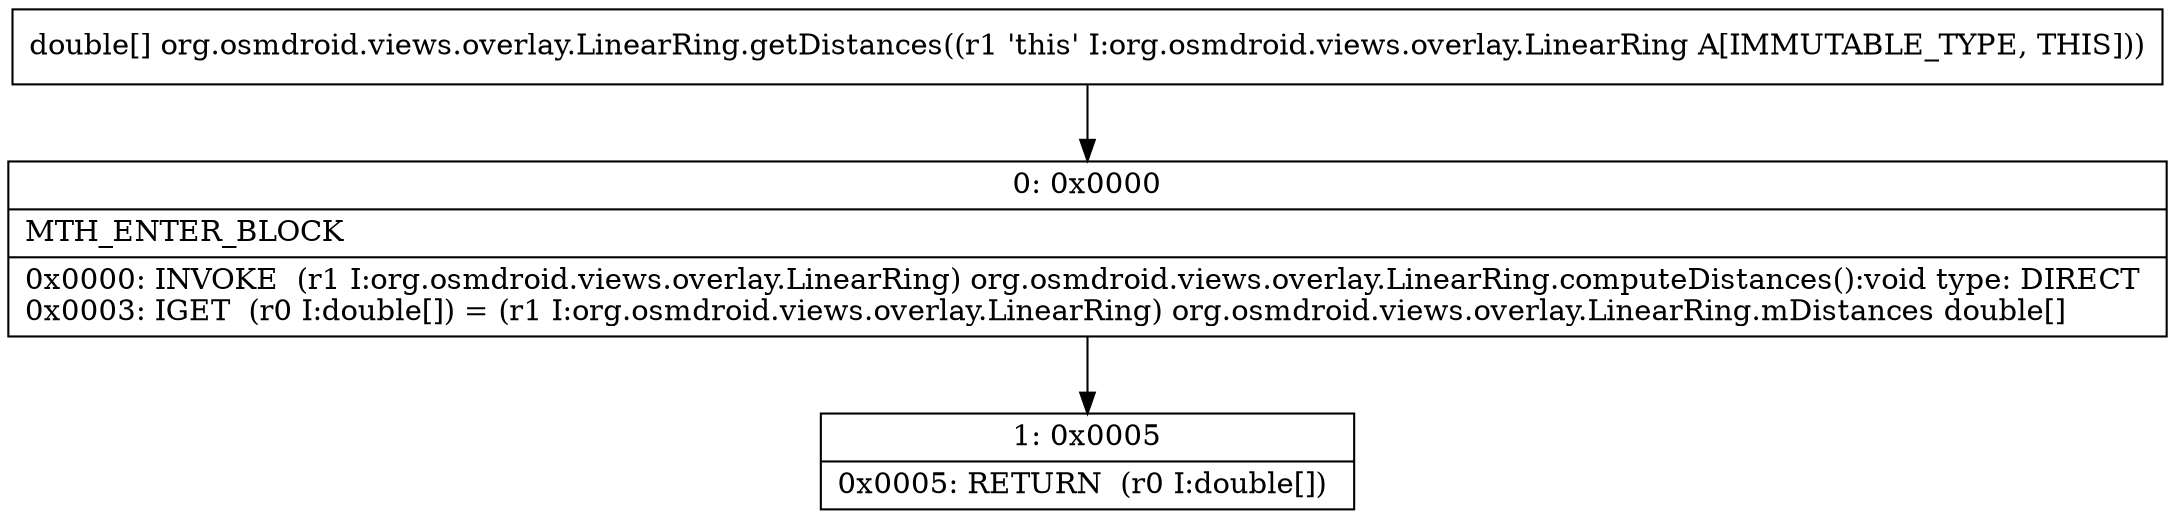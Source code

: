 digraph "CFG fororg.osmdroid.views.overlay.LinearRing.getDistances()[D" {
Node_0 [shape=record,label="{0\:\ 0x0000|MTH_ENTER_BLOCK\l|0x0000: INVOKE  (r1 I:org.osmdroid.views.overlay.LinearRing) org.osmdroid.views.overlay.LinearRing.computeDistances():void type: DIRECT \l0x0003: IGET  (r0 I:double[]) = (r1 I:org.osmdroid.views.overlay.LinearRing) org.osmdroid.views.overlay.LinearRing.mDistances double[] \l}"];
Node_1 [shape=record,label="{1\:\ 0x0005|0x0005: RETURN  (r0 I:double[]) \l}"];
MethodNode[shape=record,label="{double[] org.osmdroid.views.overlay.LinearRing.getDistances((r1 'this' I:org.osmdroid.views.overlay.LinearRing A[IMMUTABLE_TYPE, THIS])) }"];
MethodNode -> Node_0;
Node_0 -> Node_1;
}

